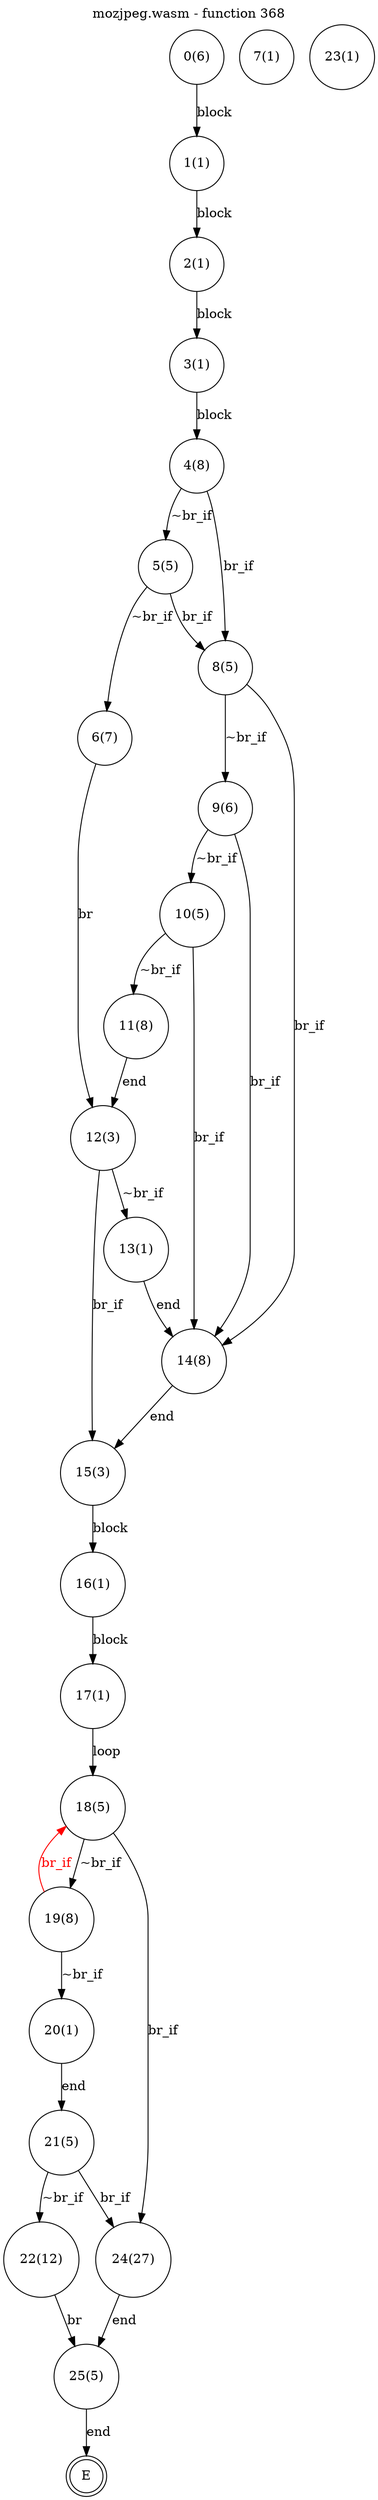 digraph finite_state_machine {
    label = "mozjpeg.wasm - function 368"
    labelloc =  t
    labelfontsize = 16
    labelfontcolor = black
    labelfontname = "Helvetica"
    node [shape = doublecircle]; E ;
node [shape=circle, fontcolor=black, style="", label="0(6)"]0
node [shape=circle, fontcolor=black, style="", label="1(1)"]1
node [shape=circle, fontcolor=black, style="", label="2(1)"]2
node [shape=circle, fontcolor=black, style="", label="3(1)"]3
node [shape=circle, fontcolor=black, style="", label="4(8)"]4
node [shape=circle, fontcolor=black, style="", label="5(5)"]5
node [shape=circle, fontcolor=black, style="", label="6(7)"]6
node [shape=circle, fontcolor=black, style="", label="7(1)"]7
node [shape=circle, fontcolor=black, style="", label="8(5)"]8
node [shape=circle, fontcolor=black, style="", label="9(6)"]9
node [shape=circle, fontcolor=black, style="", label="10(5)"]10
node [shape=circle, fontcolor=black, style="", label="11(8)"]11
node [shape=circle, fontcolor=black, style="", label="12(3)"]12
node [shape=circle, fontcolor=black, style="", label="13(1)"]13
node [shape=circle, fontcolor=black, style="", label="14(8)"]14
node [shape=circle, fontcolor=black, style="", label="15(3)"]15
node [shape=circle, fontcolor=black, style="", label="16(1)"]16
node [shape=circle, fontcolor=black, style="", label="17(1)"]17
node [shape=circle, fontcolor=black, style="", label="18(5)"]18
node [shape=circle, fontcolor=black, style="", label="19(8)"]19
node [shape=circle, fontcolor=black, style="", label="20(1)"]20
node [shape=circle, fontcolor=black, style="", label="21(5)"]21
node [shape=circle, fontcolor=black, style="", label="22(12)"]22
node [shape=circle, fontcolor=black, style="", label="23(1)"]23
node [shape=circle, fontcolor=black, style="", label="24(27)"]24
node [shape=circle, fontcolor=black, style="", label="25(5)"]25
node [shape=circle, fontcolor=black, style="", label="E"]E
    0 -> 1[label="block"];
    1 -> 2[label="block"];
    2 -> 3[label="block"];
    3 -> 4[label="block"];
    4 -> 5[label="~br_if"];
    4 -> 8[label="br_if"];
    5 -> 6[label="~br_if"];
    5 -> 8[label="br_if"];
    6 -> 12[label="br"];
    8 -> 9[label="~br_if"];
    8 -> 14[label="br_if"];
    9 -> 10[label="~br_if"];
    9 -> 14[label="br_if"];
    10 -> 11[label="~br_if"];
    10 -> 14[label="br_if"];
    11 -> 12[label="end"];
    12 -> 13[label="~br_if"];
    12 -> 15[label="br_if"];
    13 -> 14[label="end"];
    14 -> 15[label="end"];
    15 -> 16[label="block"];
    16 -> 17[label="block"];
    17 -> 18[label="loop"];
    18 -> 19[label="~br_if"];
    18 -> 24[label="br_if"];
    19 -> 20[label="~br_if"];
    19 -> 18[color="red" fontcolor="red" label="br_if"];
    20 -> 21[label="end"];
    21 -> 22[label="~br_if"];
    21 -> 24[label="br_if"];
    22 -> 25[label="br"];
    24 -> 25[label="end"];
    25 -> E[label="end"];
}
